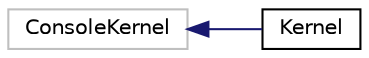 digraph "Иерархия классов. Графический вид."
{
 // LATEX_PDF_SIZE
  edge [fontname="Helvetica",fontsize="10",labelfontname="Helvetica",labelfontsize="10"];
  node [fontname="Helvetica",fontsize="10",shape=record];
  rankdir="LR";
  Node23 [label="ConsoleKernel",height=0.2,width=0.4,color="grey75", fillcolor="white", style="filled",tooltip=" "];
  Node23 -> Node0 [dir="back",color="midnightblue",fontsize="10",style="solid",fontname="Helvetica"];
  Node0 [label="Kernel",height=0.2,width=0.4,color="black", fillcolor="white", style="filled",URL="$class_app_1_1_console_1_1_kernel.html",tooltip=" "];
}

